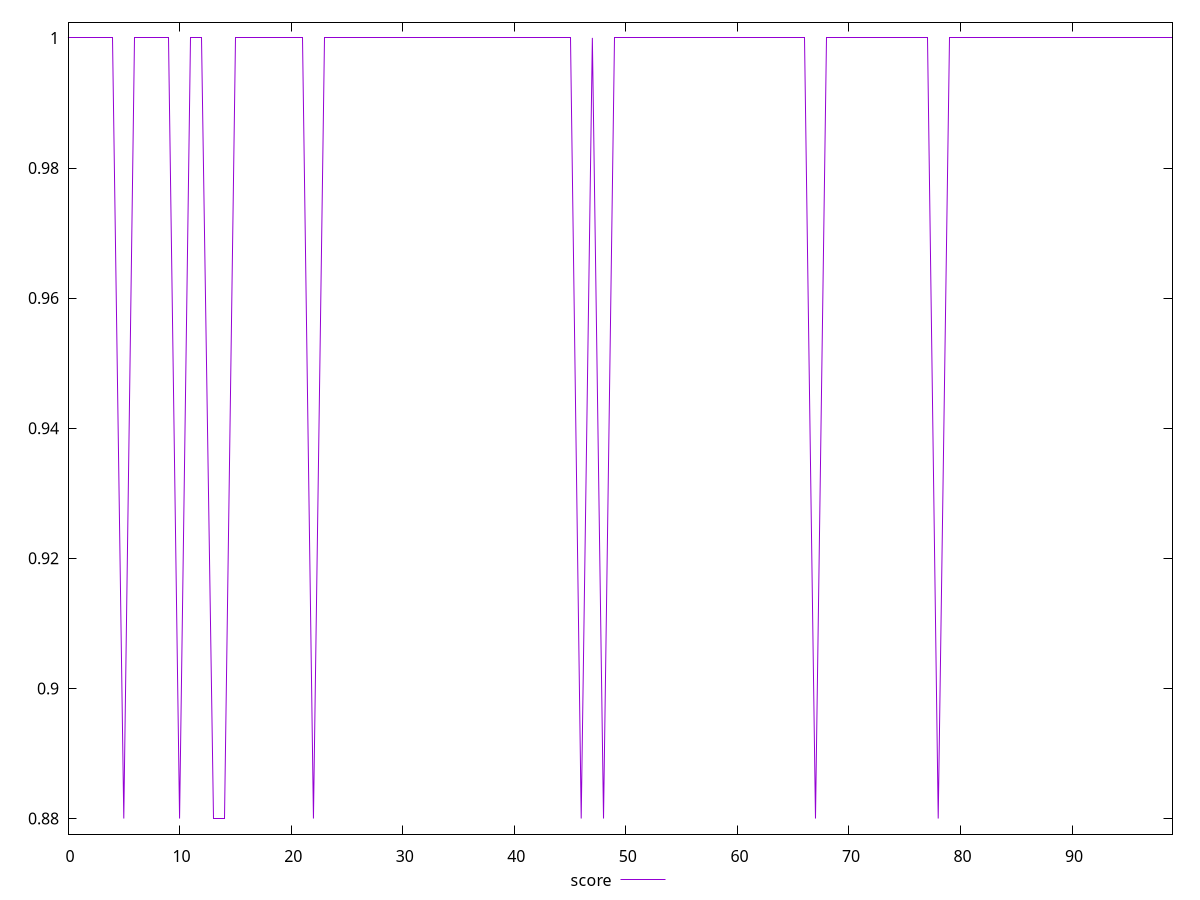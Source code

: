 reset

$score <<EOF
0 1
1 1
2 1
3 1
4 1
5 0.88
6 1
7 1
8 1
9 1
10 0.88
11 1
12 1
13 0.88
14 0.88
15 1
16 1
17 1
18 1
19 1
20 1
21 1
22 0.88
23 1
24 1
25 1
26 1
27 1
28 1
29 1
30 1
31 1
32 1
33 1
34 1
35 1
36 1
37 1
38 1
39 1
40 1
41 1
42 1
43 1
44 1
45 1
46 0.88
47 1
48 0.88
49 1
50 1
51 1
52 1
53 1
54 1
55 1
56 1
57 1
58 1
59 1
60 1
61 1
62 1
63 1
64 1
65 1
66 1
67 0.88
68 1
69 1
70 1
71 1
72 1
73 1
74 1
75 1
76 1
77 1
78 0.88
79 1
80 1
81 1
82 1
83 1
84 1
85 1
86 1
87 1
88 1
89 1
90 1
91 1
92 1
93 1
94 1
95 1
96 1
97 1
98 1
99 1
EOF

set key outside below
set xrange [0:99]
set yrange [0.8776:1.0024]
set trange [0.8776:1.0024]
set terminal svg size 640, 500 enhanced background rgb 'white'
set output "reports/report_00030_2021-02-24T20-42-31.540Z/legacy-javascript/samples/astro/score/values.svg"

plot $score title "score" with line

reset
